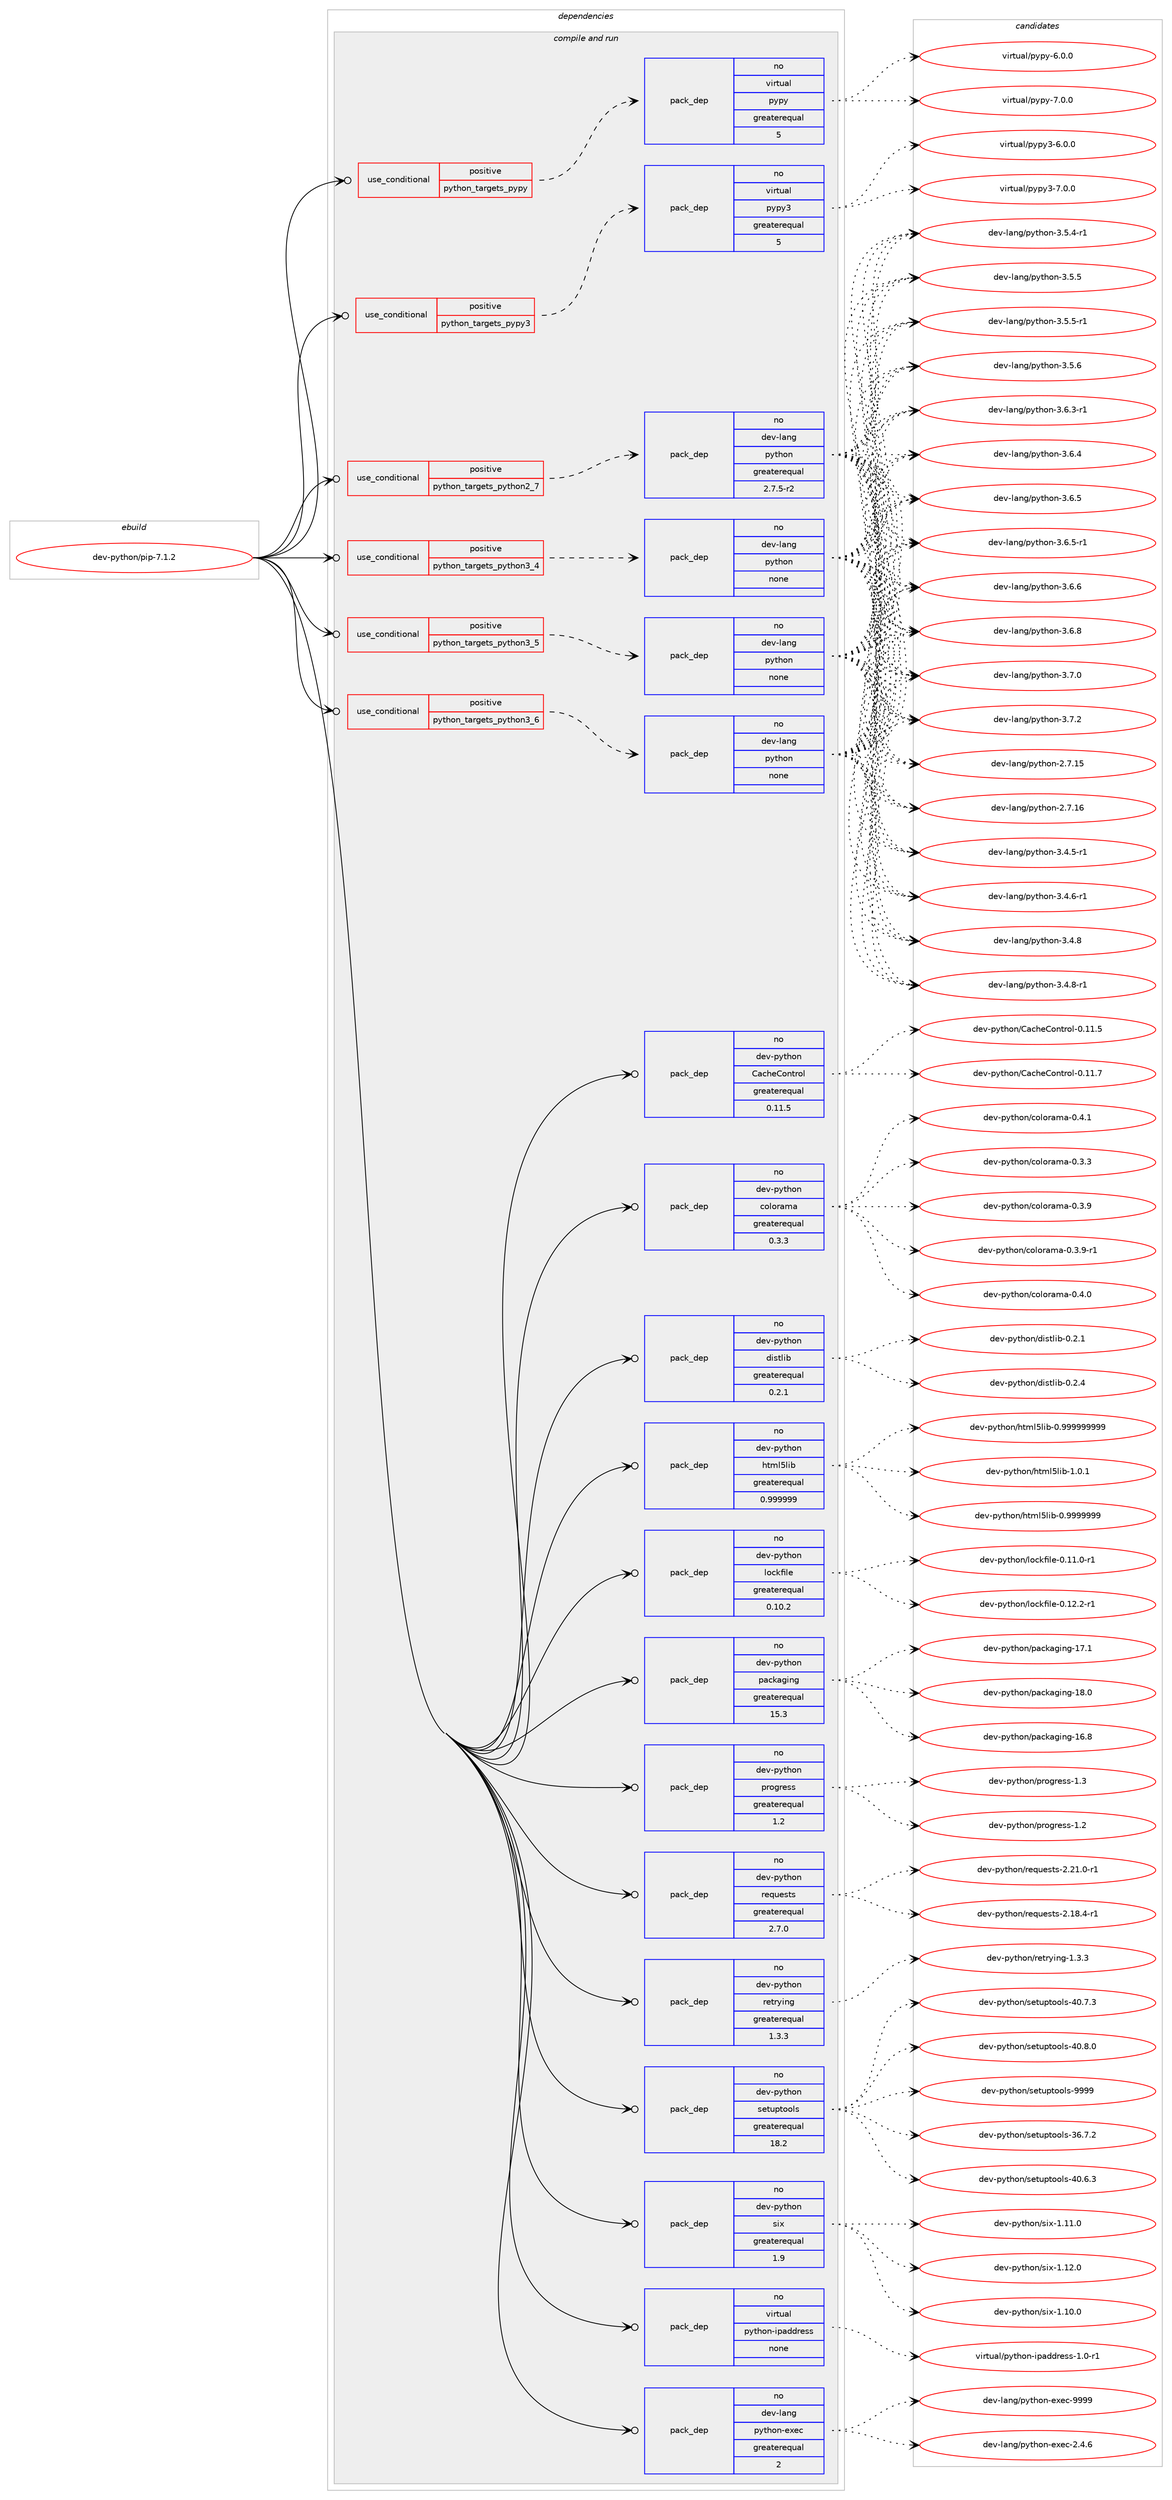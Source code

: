 digraph prolog {

# *************
# Graph options
# *************

newrank=true;
concentrate=true;
compound=true;
graph [rankdir=LR,fontname=Helvetica,fontsize=10,ranksep=1.5];#, ranksep=2.5, nodesep=0.2];
edge  [arrowhead=vee];
node  [fontname=Helvetica,fontsize=10];

# **********
# The ebuild
# **********

subgraph cluster_leftcol {
color=gray;
rank=same;
label=<<i>ebuild</i>>;
id [label="dev-python/pip-7.1.2", color=red, width=4, href="../dev-python/pip-7.1.2.svg"];
}

# ****************
# The dependencies
# ****************

subgraph cluster_midcol {
color=gray;
label=<<i>dependencies</i>>;
subgraph cluster_compile {
fillcolor="#eeeeee";
style=filled;
label=<<i>compile</i>>;
}
subgraph cluster_compileandrun {
fillcolor="#eeeeee";
style=filled;
label=<<i>compile and run</i>>;
subgraph cond379506 {
dependency1425699 [label=<<TABLE BORDER="0" CELLBORDER="1" CELLSPACING="0" CELLPADDING="4"><TR><TD ROWSPAN="3" CELLPADDING="10">use_conditional</TD></TR><TR><TD>positive</TD></TR><TR><TD>python_targets_pypy</TD></TR></TABLE>>, shape=none, color=red];
subgraph pack1022883 {
dependency1425700 [label=<<TABLE BORDER="0" CELLBORDER="1" CELLSPACING="0" CELLPADDING="4" WIDTH="220"><TR><TD ROWSPAN="6" CELLPADDING="30">pack_dep</TD></TR><TR><TD WIDTH="110">no</TD></TR><TR><TD>virtual</TD></TR><TR><TD>pypy</TD></TR><TR><TD>greaterequal</TD></TR><TR><TD>5</TD></TR></TABLE>>, shape=none, color=blue];
}
dependency1425699:e -> dependency1425700:w [weight=20,style="dashed",arrowhead="vee"];
}
id:e -> dependency1425699:w [weight=20,style="solid",arrowhead="odotvee"];
subgraph cond379507 {
dependency1425701 [label=<<TABLE BORDER="0" CELLBORDER="1" CELLSPACING="0" CELLPADDING="4"><TR><TD ROWSPAN="3" CELLPADDING="10">use_conditional</TD></TR><TR><TD>positive</TD></TR><TR><TD>python_targets_pypy3</TD></TR></TABLE>>, shape=none, color=red];
subgraph pack1022884 {
dependency1425702 [label=<<TABLE BORDER="0" CELLBORDER="1" CELLSPACING="0" CELLPADDING="4" WIDTH="220"><TR><TD ROWSPAN="6" CELLPADDING="30">pack_dep</TD></TR><TR><TD WIDTH="110">no</TD></TR><TR><TD>virtual</TD></TR><TR><TD>pypy3</TD></TR><TR><TD>greaterequal</TD></TR><TR><TD>5</TD></TR></TABLE>>, shape=none, color=blue];
}
dependency1425701:e -> dependency1425702:w [weight=20,style="dashed",arrowhead="vee"];
}
id:e -> dependency1425701:w [weight=20,style="solid",arrowhead="odotvee"];
subgraph cond379508 {
dependency1425703 [label=<<TABLE BORDER="0" CELLBORDER="1" CELLSPACING="0" CELLPADDING="4"><TR><TD ROWSPAN="3" CELLPADDING="10">use_conditional</TD></TR><TR><TD>positive</TD></TR><TR><TD>python_targets_python2_7</TD></TR></TABLE>>, shape=none, color=red];
subgraph pack1022885 {
dependency1425704 [label=<<TABLE BORDER="0" CELLBORDER="1" CELLSPACING="0" CELLPADDING="4" WIDTH="220"><TR><TD ROWSPAN="6" CELLPADDING="30">pack_dep</TD></TR><TR><TD WIDTH="110">no</TD></TR><TR><TD>dev-lang</TD></TR><TR><TD>python</TD></TR><TR><TD>greaterequal</TD></TR><TR><TD>2.7.5-r2</TD></TR></TABLE>>, shape=none, color=blue];
}
dependency1425703:e -> dependency1425704:w [weight=20,style="dashed",arrowhead="vee"];
}
id:e -> dependency1425703:w [weight=20,style="solid",arrowhead="odotvee"];
subgraph cond379509 {
dependency1425705 [label=<<TABLE BORDER="0" CELLBORDER="1" CELLSPACING="0" CELLPADDING="4"><TR><TD ROWSPAN="3" CELLPADDING="10">use_conditional</TD></TR><TR><TD>positive</TD></TR><TR><TD>python_targets_python3_4</TD></TR></TABLE>>, shape=none, color=red];
subgraph pack1022886 {
dependency1425706 [label=<<TABLE BORDER="0" CELLBORDER="1" CELLSPACING="0" CELLPADDING="4" WIDTH="220"><TR><TD ROWSPAN="6" CELLPADDING="30">pack_dep</TD></TR><TR><TD WIDTH="110">no</TD></TR><TR><TD>dev-lang</TD></TR><TR><TD>python</TD></TR><TR><TD>none</TD></TR><TR><TD></TD></TR></TABLE>>, shape=none, color=blue];
}
dependency1425705:e -> dependency1425706:w [weight=20,style="dashed",arrowhead="vee"];
}
id:e -> dependency1425705:w [weight=20,style="solid",arrowhead="odotvee"];
subgraph cond379510 {
dependency1425707 [label=<<TABLE BORDER="0" CELLBORDER="1" CELLSPACING="0" CELLPADDING="4"><TR><TD ROWSPAN="3" CELLPADDING="10">use_conditional</TD></TR><TR><TD>positive</TD></TR><TR><TD>python_targets_python3_5</TD></TR></TABLE>>, shape=none, color=red];
subgraph pack1022887 {
dependency1425708 [label=<<TABLE BORDER="0" CELLBORDER="1" CELLSPACING="0" CELLPADDING="4" WIDTH="220"><TR><TD ROWSPAN="6" CELLPADDING="30">pack_dep</TD></TR><TR><TD WIDTH="110">no</TD></TR><TR><TD>dev-lang</TD></TR><TR><TD>python</TD></TR><TR><TD>none</TD></TR><TR><TD></TD></TR></TABLE>>, shape=none, color=blue];
}
dependency1425707:e -> dependency1425708:w [weight=20,style="dashed",arrowhead="vee"];
}
id:e -> dependency1425707:w [weight=20,style="solid",arrowhead="odotvee"];
subgraph cond379511 {
dependency1425709 [label=<<TABLE BORDER="0" CELLBORDER="1" CELLSPACING="0" CELLPADDING="4"><TR><TD ROWSPAN="3" CELLPADDING="10">use_conditional</TD></TR><TR><TD>positive</TD></TR><TR><TD>python_targets_python3_6</TD></TR></TABLE>>, shape=none, color=red];
subgraph pack1022888 {
dependency1425710 [label=<<TABLE BORDER="0" CELLBORDER="1" CELLSPACING="0" CELLPADDING="4" WIDTH="220"><TR><TD ROWSPAN="6" CELLPADDING="30">pack_dep</TD></TR><TR><TD WIDTH="110">no</TD></TR><TR><TD>dev-lang</TD></TR><TR><TD>python</TD></TR><TR><TD>none</TD></TR><TR><TD></TD></TR></TABLE>>, shape=none, color=blue];
}
dependency1425709:e -> dependency1425710:w [weight=20,style="dashed",arrowhead="vee"];
}
id:e -> dependency1425709:w [weight=20,style="solid",arrowhead="odotvee"];
subgraph pack1022889 {
dependency1425711 [label=<<TABLE BORDER="0" CELLBORDER="1" CELLSPACING="0" CELLPADDING="4" WIDTH="220"><TR><TD ROWSPAN="6" CELLPADDING="30">pack_dep</TD></TR><TR><TD WIDTH="110">no</TD></TR><TR><TD>dev-lang</TD></TR><TR><TD>python-exec</TD></TR><TR><TD>greaterequal</TD></TR><TR><TD>2</TD></TR></TABLE>>, shape=none, color=blue];
}
id:e -> dependency1425711:w [weight=20,style="solid",arrowhead="odotvee"];
subgraph pack1022890 {
dependency1425712 [label=<<TABLE BORDER="0" CELLBORDER="1" CELLSPACING="0" CELLPADDING="4" WIDTH="220"><TR><TD ROWSPAN="6" CELLPADDING="30">pack_dep</TD></TR><TR><TD WIDTH="110">no</TD></TR><TR><TD>dev-python</TD></TR><TR><TD>CacheControl</TD></TR><TR><TD>greaterequal</TD></TR><TR><TD>0.11.5</TD></TR></TABLE>>, shape=none, color=blue];
}
id:e -> dependency1425712:w [weight=20,style="solid",arrowhead="odotvee"];
subgraph pack1022891 {
dependency1425713 [label=<<TABLE BORDER="0" CELLBORDER="1" CELLSPACING="0" CELLPADDING="4" WIDTH="220"><TR><TD ROWSPAN="6" CELLPADDING="30">pack_dep</TD></TR><TR><TD WIDTH="110">no</TD></TR><TR><TD>dev-python</TD></TR><TR><TD>colorama</TD></TR><TR><TD>greaterequal</TD></TR><TR><TD>0.3.3</TD></TR></TABLE>>, shape=none, color=blue];
}
id:e -> dependency1425713:w [weight=20,style="solid",arrowhead="odotvee"];
subgraph pack1022892 {
dependency1425714 [label=<<TABLE BORDER="0" CELLBORDER="1" CELLSPACING="0" CELLPADDING="4" WIDTH="220"><TR><TD ROWSPAN="6" CELLPADDING="30">pack_dep</TD></TR><TR><TD WIDTH="110">no</TD></TR><TR><TD>dev-python</TD></TR><TR><TD>distlib</TD></TR><TR><TD>greaterequal</TD></TR><TR><TD>0.2.1</TD></TR></TABLE>>, shape=none, color=blue];
}
id:e -> dependency1425714:w [weight=20,style="solid",arrowhead="odotvee"];
subgraph pack1022893 {
dependency1425715 [label=<<TABLE BORDER="0" CELLBORDER="1" CELLSPACING="0" CELLPADDING="4" WIDTH="220"><TR><TD ROWSPAN="6" CELLPADDING="30">pack_dep</TD></TR><TR><TD WIDTH="110">no</TD></TR><TR><TD>dev-python</TD></TR><TR><TD>html5lib</TD></TR><TR><TD>greaterequal</TD></TR><TR><TD>0.999999</TD></TR></TABLE>>, shape=none, color=blue];
}
id:e -> dependency1425715:w [weight=20,style="solid",arrowhead="odotvee"];
subgraph pack1022894 {
dependency1425716 [label=<<TABLE BORDER="0" CELLBORDER="1" CELLSPACING="0" CELLPADDING="4" WIDTH="220"><TR><TD ROWSPAN="6" CELLPADDING="30">pack_dep</TD></TR><TR><TD WIDTH="110">no</TD></TR><TR><TD>dev-python</TD></TR><TR><TD>lockfile</TD></TR><TR><TD>greaterequal</TD></TR><TR><TD>0.10.2</TD></TR></TABLE>>, shape=none, color=blue];
}
id:e -> dependency1425716:w [weight=20,style="solid",arrowhead="odotvee"];
subgraph pack1022895 {
dependency1425717 [label=<<TABLE BORDER="0" CELLBORDER="1" CELLSPACING="0" CELLPADDING="4" WIDTH="220"><TR><TD ROWSPAN="6" CELLPADDING="30">pack_dep</TD></TR><TR><TD WIDTH="110">no</TD></TR><TR><TD>dev-python</TD></TR><TR><TD>packaging</TD></TR><TR><TD>greaterequal</TD></TR><TR><TD>15.3</TD></TR></TABLE>>, shape=none, color=blue];
}
id:e -> dependency1425717:w [weight=20,style="solid",arrowhead="odotvee"];
subgraph pack1022896 {
dependency1425718 [label=<<TABLE BORDER="0" CELLBORDER="1" CELLSPACING="0" CELLPADDING="4" WIDTH="220"><TR><TD ROWSPAN="6" CELLPADDING="30">pack_dep</TD></TR><TR><TD WIDTH="110">no</TD></TR><TR><TD>dev-python</TD></TR><TR><TD>progress</TD></TR><TR><TD>greaterequal</TD></TR><TR><TD>1.2</TD></TR></TABLE>>, shape=none, color=blue];
}
id:e -> dependency1425718:w [weight=20,style="solid",arrowhead="odotvee"];
subgraph pack1022897 {
dependency1425719 [label=<<TABLE BORDER="0" CELLBORDER="1" CELLSPACING="0" CELLPADDING="4" WIDTH="220"><TR><TD ROWSPAN="6" CELLPADDING="30">pack_dep</TD></TR><TR><TD WIDTH="110">no</TD></TR><TR><TD>dev-python</TD></TR><TR><TD>requests</TD></TR><TR><TD>greaterequal</TD></TR><TR><TD>2.7.0</TD></TR></TABLE>>, shape=none, color=blue];
}
id:e -> dependency1425719:w [weight=20,style="solid",arrowhead="odotvee"];
subgraph pack1022898 {
dependency1425720 [label=<<TABLE BORDER="0" CELLBORDER="1" CELLSPACING="0" CELLPADDING="4" WIDTH="220"><TR><TD ROWSPAN="6" CELLPADDING="30">pack_dep</TD></TR><TR><TD WIDTH="110">no</TD></TR><TR><TD>dev-python</TD></TR><TR><TD>retrying</TD></TR><TR><TD>greaterequal</TD></TR><TR><TD>1.3.3</TD></TR></TABLE>>, shape=none, color=blue];
}
id:e -> dependency1425720:w [weight=20,style="solid",arrowhead="odotvee"];
subgraph pack1022899 {
dependency1425721 [label=<<TABLE BORDER="0" CELLBORDER="1" CELLSPACING="0" CELLPADDING="4" WIDTH="220"><TR><TD ROWSPAN="6" CELLPADDING="30">pack_dep</TD></TR><TR><TD WIDTH="110">no</TD></TR><TR><TD>dev-python</TD></TR><TR><TD>setuptools</TD></TR><TR><TD>greaterequal</TD></TR><TR><TD>18.2</TD></TR></TABLE>>, shape=none, color=blue];
}
id:e -> dependency1425721:w [weight=20,style="solid",arrowhead="odotvee"];
subgraph pack1022900 {
dependency1425722 [label=<<TABLE BORDER="0" CELLBORDER="1" CELLSPACING="0" CELLPADDING="4" WIDTH="220"><TR><TD ROWSPAN="6" CELLPADDING="30">pack_dep</TD></TR><TR><TD WIDTH="110">no</TD></TR><TR><TD>dev-python</TD></TR><TR><TD>six</TD></TR><TR><TD>greaterequal</TD></TR><TR><TD>1.9</TD></TR></TABLE>>, shape=none, color=blue];
}
id:e -> dependency1425722:w [weight=20,style="solid",arrowhead="odotvee"];
subgraph pack1022901 {
dependency1425723 [label=<<TABLE BORDER="0" CELLBORDER="1" CELLSPACING="0" CELLPADDING="4" WIDTH="220"><TR><TD ROWSPAN="6" CELLPADDING="30">pack_dep</TD></TR><TR><TD WIDTH="110">no</TD></TR><TR><TD>virtual</TD></TR><TR><TD>python-ipaddress</TD></TR><TR><TD>none</TD></TR><TR><TD></TD></TR></TABLE>>, shape=none, color=blue];
}
id:e -> dependency1425723:w [weight=20,style="solid",arrowhead="odotvee"];
}
subgraph cluster_run {
fillcolor="#eeeeee";
style=filled;
label=<<i>run</i>>;
}
}

# **************
# The candidates
# **************

subgraph cluster_choices {
rank=same;
color=gray;
label=<<i>candidates</i>>;

subgraph choice1022883 {
color=black;
nodesep=1;
choice1181051141161179710847112121112121455446484648 [label="virtual/pypy-6.0.0", color=red, width=4,href="../virtual/pypy-6.0.0.svg"];
choice1181051141161179710847112121112121455546484648 [label="virtual/pypy-7.0.0", color=red, width=4,href="../virtual/pypy-7.0.0.svg"];
dependency1425700:e -> choice1181051141161179710847112121112121455446484648:w [style=dotted,weight="100"];
dependency1425700:e -> choice1181051141161179710847112121112121455546484648:w [style=dotted,weight="100"];
}
subgraph choice1022884 {
color=black;
nodesep=1;
choice118105114116117971084711212111212151455446484648 [label="virtual/pypy3-6.0.0", color=red, width=4,href="../virtual/pypy3-6.0.0.svg"];
choice118105114116117971084711212111212151455546484648 [label="virtual/pypy3-7.0.0", color=red, width=4,href="../virtual/pypy3-7.0.0.svg"];
dependency1425702:e -> choice118105114116117971084711212111212151455446484648:w [style=dotted,weight="100"];
dependency1425702:e -> choice118105114116117971084711212111212151455546484648:w [style=dotted,weight="100"];
}
subgraph choice1022885 {
color=black;
nodesep=1;
choice10010111845108971101034711212111610411111045504655464953 [label="dev-lang/python-2.7.15", color=red, width=4,href="../dev-lang/python-2.7.15.svg"];
choice10010111845108971101034711212111610411111045504655464954 [label="dev-lang/python-2.7.16", color=red, width=4,href="../dev-lang/python-2.7.16.svg"];
choice1001011184510897110103471121211161041111104551465246534511449 [label="dev-lang/python-3.4.5-r1", color=red, width=4,href="../dev-lang/python-3.4.5-r1.svg"];
choice1001011184510897110103471121211161041111104551465246544511449 [label="dev-lang/python-3.4.6-r1", color=red, width=4,href="../dev-lang/python-3.4.6-r1.svg"];
choice100101118451089711010347112121116104111110455146524656 [label="dev-lang/python-3.4.8", color=red, width=4,href="../dev-lang/python-3.4.8.svg"];
choice1001011184510897110103471121211161041111104551465246564511449 [label="dev-lang/python-3.4.8-r1", color=red, width=4,href="../dev-lang/python-3.4.8-r1.svg"];
choice1001011184510897110103471121211161041111104551465346524511449 [label="dev-lang/python-3.5.4-r1", color=red, width=4,href="../dev-lang/python-3.5.4-r1.svg"];
choice100101118451089711010347112121116104111110455146534653 [label="dev-lang/python-3.5.5", color=red, width=4,href="../dev-lang/python-3.5.5.svg"];
choice1001011184510897110103471121211161041111104551465346534511449 [label="dev-lang/python-3.5.5-r1", color=red, width=4,href="../dev-lang/python-3.5.5-r1.svg"];
choice100101118451089711010347112121116104111110455146534654 [label="dev-lang/python-3.5.6", color=red, width=4,href="../dev-lang/python-3.5.6.svg"];
choice1001011184510897110103471121211161041111104551465446514511449 [label="dev-lang/python-3.6.3-r1", color=red, width=4,href="../dev-lang/python-3.6.3-r1.svg"];
choice100101118451089711010347112121116104111110455146544652 [label="dev-lang/python-3.6.4", color=red, width=4,href="../dev-lang/python-3.6.4.svg"];
choice100101118451089711010347112121116104111110455146544653 [label="dev-lang/python-3.6.5", color=red, width=4,href="../dev-lang/python-3.6.5.svg"];
choice1001011184510897110103471121211161041111104551465446534511449 [label="dev-lang/python-3.6.5-r1", color=red, width=4,href="../dev-lang/python-3.6.5-r1.svg"];
choice100101118451089711010347112121116104111110455146544654 [label="dev-lang/python-3.6.6", color=red, width=4,href="../dev-lang/python-3.6.6.svg"];
choice100101118451089711010347112121116104111110455146544656 [label="dev-lang/python-3.6.8", color=red, width=4,href="../dev-lang/python-3.6.8.svg"];
choice100101118451089711010347112121116104111110455146554648 [label="dev-lang/python-3.7.0", color=red, width=4,href="../dev-lang/python-3.7.0.svg"];
choice100101118451089711010347112121116104111110455146554650 [label="dev-lang/python-3.7.2", color=red, width=4,href="../dev-lang/python-3.7.2.svg"];
dependency1425704:e -> choice10010111845108971101034711212111610411111045504655464953:w [style=dotted,weight="100"];
dependency1425704:e -> choice10010111845108971101034711212111610411111045504655464954:w [style=dotted,weight="100"];
dependency1425704:e -> choice1001011184510897110103471121211161041111104551465246534511449:w [style=dotted,weight="100"];
dependency1425704:e -> choice1001011184510897110103471121211161041111104551465246544511449:w [style=dotted,weight="100"];
dependency1425704:e -> choice100101118451089711010347112121116104111110455146524656:w [style=dotted,weight="100"];
dependency1425704:e -> choice1001011184510897110103471121211161041111104551465246564511449:w [style=dotted,weight="100"];
dependency1425704:e -> choice1001011184510897110103471121211161041111104551465346524511449:w [style=dotted,weight="100"];
dependency1425704:e -> choice100101118451089711010347112121116104111110455146534653:w [style=dotted,weight="100"];
dependency1425704:e -> choice1001011184510897110103471121211161041111104551465346534511449:w [style=dotted,weight="100"];
dependency1425704:e -> choice100101118451089711010347112121116104111110455146534654:w [style=dotted,weight="100"];
dependency1425704:e -> choice1001011184510897110103471121211161041111104551465446514511449:w [style=dotted,weight="100"];
dependency1425704:e -> choice100101118451089711010347112121116104111110455146544652:w [style=dotted,weight="100"];
dependency1425704:e -> choice100101118451089711010347112121116104111110455146544653:w [style=dotted,weight="100"];
dependency1425704:e -> choice1001011184510897110103471121211161041111104551465446534511449:w [style=dotted,weight="100"];
dependency1425704:e -> choice100101118451089711010347112121116104111110455146544654:w [style=dotted,weight="100"];
dependency1425704:e -> choice100101118451089711010347112121116104111110455146544656:w [style=dotted,weight="100"];
dependency1425704:e -> choice100101118451089711010347112121116104111110455146554648:w [style=dotted,weight="100"];
dependency1425704:e -> choice100101118451089711010347112121116104111110455146554650:w [style=dotted,weight="100"];
}
subgraph choice1022886 {
color=black;
nodesep=1;
choice10010111845108971101034711212111610411111045504655464953 [label="dev-lang/python-2.7.15", color=red, width=4,href="../dev-lang/python-2.7.15.svg"];
choice10010111845108971101034711212111610411111045504655464954 [label="dev-lang/python-2.7.16", color=red, width=4,href="../dev-lang/python-2.7.16.svg"];
choice1001011184510897110103471121211161041111104551465246534511449 [label="dev-lang/python-3.4.5-r1", color=red, width=4,href="../dev-lang/python-3.4.5-r1.svg"];
choice1001011184510897110103471121211161041111104551465246544511449 [label="dev-lang/python-3.4.6-r1", color=red, width=4,href="../dev-lang/python-3.4.6-r1.svg"];
choice100101118451089711010347112121116104111110455146524656 [label="dev-lang/python-3.4.8", color=red, width=4,href="../dev-lang/python-3.4.8.svg"];
choice1001011184510897110103471121211161041111104551465246564511449 [label="dev-lang/python-3.4.8-r1", color=red, width=4,href="../dev-lang/python-3.4.8-r1.svg"];
choice1001011184510897110103471121211161041111104551465346524511449 [label="dev-lang/python-3.5.4-r1", color=red, width=4,href="../dev-lang/python-3.5.4-r1.svg"];
choice100101118451089711010347112121116104111110455146534653 [label="dev-lang/python-3.5.5", color=red, width=4,href="../dev-lang/python-3.5.5.svg"];
choice1001011184510897110103471121211161041111104551465346534511449 [label="dev-lang/python-3.5.5-r1", color=red, width=4,href="../dev-lang/python-3.5.5-r1.svg"];
choice100101118451089711010347112121116104111110455146534654 [label="dev-lang/python-3.5.6", color=red, width=4,href="../dev-lang/python-3.5.6.svg"];
choice1001011184510897110103471121211161041111104551465446514511449 [label="dev-lang/python-3.6.3-r1", color=red, width=4,href="../dev-lang/python-3.6.3-r1.svg"];
choice100101118451089711010347112121116104111110455146544652 [label="dev-lang/python-3.6.4", color=red, width=4,href="../dev-lang/python-3.6.4.svg"];
choice100101118451089711010347112121116104111110455146544653 [label="dev-lang/python-3.6.5", color=red, width=4,href="../dev-lang/python-3.6.5.svg"];
choice1001011184510897110103471121211161041111104551465446534511449 [label="dev-lang/python-3.6.5-r1", color=red, width=4,href="../dev-lang/python-3.6.5-r1.svg"];
choice100101118451089711010347112121116104111110455146544654 [label="dev-lang/python-3.6.6", color=red, width=4,href="../dev-lang/python-3.6.6.svg"];
choice100101118451089711010347112121116104111110455146544656 [label="dev-lang/python-3.6.8", color=red, width=4,href="../dev-lang/python-3.6.8.svg"];
choice100101118451089711010347112121116104111110455146554648 [label="dev-lang/python-3.7.0", color=red, width=4,href="../dev-lang/python-3.7.0.svg"];
choice100101118451089711010347112121116104111110455146554650 [label="dev-lang/python-3.7.2", color=red, width=4,href="../dev-lang/python-3.7.2.svg"];
dependency1425706:e -> choice10010111845108971101034711212111610411111045504655464953:w [style=dotted,weight="100"];
dependency1425706:e -> choice10010111845108971101034711212111610411111045504655464954:w [style=dotted,weight="100"];
dependency1425706:e -> choice1001011184510897110103471121211161041111104551465246534511449:w [style=dotted,weight="100"];
dependency1425706:e -> choice1001011184510897110103471121211161041111104551465246544511449:w [style=dotted,weight="100"];
dependency1425706:e -> choice100101118451089711010347112121116104111110455146524656:w [style=dotted,weight="100"];
dependency1425706:e -> choice1001011184510897110103471121211161041111104551465246564511449:w [style=dotted,weight="100"];
dependency1425706:e -> choice1001011184510897110103471121211161041111104551465346524511449:w [style=dotted,weight="100"];
dependency1425706:e -> choice100101118451089711010347112121116104111110455146534653:w [style=dotted,weight="100"];
dependency1425706:e -> choice1001011184510897110103471121211161041111104551465346534511449:w [style=dotted,weight="100"];
dependency1425706:e -> choice100101118451089711010347112121116104111110455146534654:w [style=dotted,weight="100"];
dependency1425706:e -> choice1001011184510897110103471121211161041111104551465446514511449:w [style=dotted,weight="100"];
dependency1425706:e -> choice100101118451089711010347112121116104111110455146544652:w [style=dotted,weight="100"];
dependency1425706:e -> choice100101118451089711010347112121116104111110455146544653:w [style=dotted,weight="100"];
dependency1425706:e -> choice1001011184510897110103471121211161041111104551465446534511449:w [style=dotted,weight="100"];
dependency1425706:e -> choice100101118451089711010347112121116104111110455146544654:w [style=dotted,weight="100"];
dependency1425706:e -> choice100101118451089711010347112121116104111110455146544656:w [style=dotted,weight="100"];
dependency1425706:e -> choice100101118451089711010347112121116104111110455146554648:w [style=dotted,weight="100"];
dependency1425706:e -> choice100101118451089711010347112121116104111110455146554650:w [style=dotted,weight="100"];
}
subgraph choice1022887 {
color=black;
nodesep=1;
choice10010111845108971101034711212111610411111045504655464953 [label="dev-lang/python-2.7.15", color=red, width=4,href="../dev-lang/python-2.7.15.svg"];
choice10010111845108971101034711212111610411111045504655464954 [label="dev-lang/python-2.7.16", color=red, width=4,href="../dev-lang/python-2.7.16.svg"];
choice1001011184510897110103471121211161041111104551465246534511449 [label="dev-lang/python-3.4.5-r1", color=red, width=4,href="../dev-lang/python-3.4.5-r1.svg"];
choice1001011184510897110103471121211161041111104551465246544511449 [label="dev-lang/python-3.4.6-r1", color=red, width=4,href="../dev-lang/python-3.4.6-r1.svg"];
choice100101118451089711010347112121116104111110455146524656 [label="dev-lang/python-3.4.8", color=red, width=4,href="../dev-lang/python-3.4.8.svg"];
choice1001011184510897110103471121211161041111104551465246564511449 [label="dev-lang/python-3.4.8-r1", color=red, width=4,href="../dev-lang/python-3.4.8-r1.svg"];
choice1001011184510897110103471121211161041111104551465346524511449 [label="dev-lang/python-3.5.4-r1", color=red, width=4,href="../dev-lang/python-3.5.4-r1.svg"];
choice100101118451089711010347112121116104111110455146534653 [label="dev-lang/python-3.5.5", color=red, width=4,href="../dev-lang/python-3.5.5.svg"];
choice1001011184510897110103471121211161041111104551465346534511449 [label="dev-lang/python-3.5.5-r1", color=red, width=4,href="../dev-lang/python-3.5.5-r1.svg"];
choice100101118451089711010347112121116104111110455146534654 [label="dev-lang/python-3.5.6", color=red, width=4,href="../dev-lang/python-3.5.6.svg"];
choice1001011184510897110103471121211161041111104551465446514511449 [label="dev-lang/python-3.6.3-r1", color=red, width=4,href="../dev-lang/python-3.6.3-r1.svg"];
choice100101118451089711010347112121116104111110455146544652 [label="dev-lang/python-3.6.4", color=red, width=4,href="../dev-lang/python-3.6.4.svg"];
choice100101118451089711010347112121116104111110455146544653 [label="dev-lang/python-3.6.5", color=red, width=4,href="../dev-lang/python-3.6.5.svg"];
choice1001011184510897110103471121211161041111104551465446534511449 [label="dev-lang/python-3.6.5-r1", color=red, width=4,href="../dev-lang/python-3.6.5-r1.svg"];
choice100101118451089711010347112121116104111110455146544654 [label="dev-lang/python-3.6.6", color=red, width=4,href="../dev-lang/python-3.6.6.svg"];
choice100101118451089711010347112121116104111110455146544656 [label="dev-lang/python-3.6.8", color=red, width=4,href="../dev-lang/python-3.6.8.svg"];
choice100101118451089711010347112121116104111110455146554648 [label="dev-lang/python-3.7.0", color=red, width=4,href="../dev-lang/python-3.7.0.svg"];
choice100101118451089711010347112121116104111110455146554650 [label="dev-lang/python-3.7.2", color=red, width=4,href="../dev-lang/python-3.7.2.svg"];
dependency1425708:e -> choice10010111845108971101034711212111610411111045504655464953:w [style=dotted,weight="100"];
dependency1425708:e -> choice10010111845108971101034711212111610411111045504655464954:w [style=dotted,weight="100"];
dependency1425708:e -> choice1001011184510897110103471121211161041111104551465246534511449:w [style=dotted,weight="100"];
dependency1425708:e -> choice1001011184510897110103471121211161041111104551465246544511449:w [style=dotted,weight="100"];
dependency1425708:e -> choice100101118451089711010347112121116104111110455146524656:w [style=dotted,weight="100"];
dependency1425708:e -> choice1001011184510897110103471121211161041111104551465246564511449:w [style=dotted,weight="100"];
dependency1425708:e -> choice1001011184510897110103471121211161041111104551465346524511449:w [style=dotted,weight="100"];
dependency1425708:e -> choice100101118451089711010347112121116104111110455146534653:w [style=dotted,weight="100"];
dependency1425708:e -> choice1001011184510897110103471121211161041111104551465346534511449:w [style=dotted,weight="100"];
dependency1425708:e -> choice100101118451089711010347112121116104111110455146534654:w [style=dotted,weight="100"];
dependency1425708:e -> choice1001011184510897110103471121211161041111104551465446514511449:w [style=dotted,weight="100"];
dependency1425708:e -> choice100101118451089711010347112121116104111110455146544652:w [style=dotted,weight="100"];
dependency1425708:e -> choice100101118451089711010347112121116104111110455146544653:w [style=dotted,weight="100"];
dependency1425708:e -> choice1001011184510897110103471121211161041111104551465446534511449:w [style=dotted,weight="100"];
dependency1425708:e -> choice100101118451089711010347112121116104111110455146544654:w [style=dotted,weight="100"];
dependency1425708:e -> choice100101118451089711010347112121116104111110455146544656:w [style=dotted,weight="100"];
dependency1425708:e -> choice100101118451089711010347112121116104111110455146554648:w [style=dotted,weight="100"];
dependency1425708:e -> choice100101118451089711010347112121116104111110455146554650:w [style=dotted,weight="100"];
}
subgraph choice1022888 {
color=black;
nodesep=1;
choice10010111845108971101034711212111610411111045504655464953 [label="dev-lang/python-2.7.15", color=red, width=4,href="../dev-lang/python-2.7.15.svg"];
choice10010111845108971101034711212111610411111045504655464954 [label="dev-lang/python-2.7.16", color=red, width=4,href="../dev-lang/python-2.7.16.svg"];
choice1001011184510897110103471121211161041111104551465246534511449 [label="dev-lang/python-3.4.5-r1", color=red, width=4,href="../dev-lang/python-3.4.5-r1.svg"];
choice1001011184510897110103471121211161041111104551465246544511449 [label="dev-lang/python-3.4.6-r1", color=red, width=4,href="../dev-lang/python-3.4.6-r1.svg"];
choice100101118451089711010347112121116104111110455146524656 [label="dev-lang/python-3.4.8", color=red, width=4,href="../dev-lang/python-3.4.8.svg"];
choice1001011184510897110103471121211161041111104551465246564511449 [label="dev-lang/python-3.4.8-r1", color=red, width=4,href="../dev-lang/python-3.4.8-r1.svg"];
choice1001011184510897110103471121211161041111104551465346524511449 [label="dev-lang/python-3.5.4-r1", color=red, width=4,href="../dev-lang/python-3.5.4-r1.svg"];
choice100101118451089711010347112121116104111110455146534653 [label="dev-lang/python-3.5.5", color=red, width=4,href="../dev-lang/python-3.5.5.svg"];
choice1001011184510897110103471121211161041111104551465346534511449 [label="dev-lang/python-3.5.5-r1", color=red, width=4,href="../dev-lang/python-3.5.5-r1.svg"];
choice100101118451089711010347112121116104111110455146534654 [label="dev-lang/python-3.5.6", color=red, width=4,href="../dev-lang/python-3.5.6.svg"];
choice1001011184510897110103471121211161041111104551465446514511449 [label="dev-lang/python-3.6.3-r1", color=red, width=4,href="../dev-lang/python-3.6.3-r1.svg"];
choice100101118451089711010347112121116104111110455146544652 [label="dev-lang/python-3.6.4", color=red, width=4,href="../dev-lang/python-3.6.4.svg"];
choice100101118451089711010347112121116104111110455146544653 [label="dev-lang/python-3.6.5", color=red, width=4,href="../dev-lang/python-3.6.5.svg"];
choice1001011184510897110103471121211161041111104551465446534511449 [label="dev-lang/python-3.6.5-r1", color=red, width=4,href="../dev-lang/python-3.6.5-r1.svg"];
choice100101118451089711010347112121116104111110455146544654 [label="dev-lang/python-3.6.6", color=red, width=4,href="../dev-lang/python-3.6.6.svg"];
choice100101118451089711010347112121116104111110455146544656 [label="dev-lang/python-3.6.8", color=red, width=4,href="../dev-lang/python-3.6.8.svg"];
choice100101118451089711010347112121116104111110455146554648 [label="dev-lang/python-3.7.0", color=red, width=4,href="../dev-lang/python-3.7.0.svg"];
choice100101118451089711010347112121116104111110455146554650 [label="dev-lang/python-3.7.2", color=red, width=4,href="../dev-lang/python-3.7.2.svg"];
dependency1425710:e -> choice10010111845108971101034711212111610411111045504655464953:w [style=dotted,weight="100"];
dependency1425710:e -> choice10010111845108971101034711212111610411111045504655464954:w [style=dotted,weight="100"];
dependency1425710:e -> choice1001011184510897110103471121211161041111104551465246534511449:w [style=dotted,weight="100"];
dependency1425710:e -> choice1001011184510897110103471121211161041111104551465246544511449:w [style=dotted,weight="100"];
dependency1425710:e -> choice100101118451089711010347112121116104111110455146524656:w [style=dotted,weight="100"];
dependency1425710:e -> choice1001011184510897110103471121211161041111104551465246564511449:w [style=dotted,weight="100"];
dependency1425710:e -> choice1001011184510897110103471121211161041111104551465346524511449:w [style=dotted,weight="100"];
dependency1425710:e -> choice100101118451089711010347112121116104111110455146534653:w [style=dotted,weight="100"];
dependency1425710:e -> choice1001011184510897110103471121211161041111104551465346534511449:w [style=dotted,weight="100"];
dependency1425710:e -> choice100101118451089711010347112121116104111110455146534654:w [style=dotted,weight="100"];
dependency1425710:e -> choice1001011184510897110103471121211161041111104551465446514511449:w [style=dotted,weight="100"];
dependency1425710:e -> choice100101118451089711010347112121116104111110455146544652:w [style=dotted,weight="100"];
dependency1425710:e -> choice100101118451089711010347112121116104111110455146544653:w [style=dotted,weight="100"];
dependency1425710:e -> choice1001011184510897110103471121211161041111104551465446534511449:w [style=dotted,weight="100"];
dependency1425710:e -> choice100101118451089711010347112121116104111110455146544654:w [style=dotted,weight="100"];
dependency1425710:e -> choice100101118451089711010347112121116104111110455146544656:w [style=dotted,weight="100"];
dependency1425710:e -> choice100101118451089711010347112121116104111110455146554648:w [style=dotted,weight="100"];
dependency1425710:e -> choice100101118451089711010347112121116104111110455146554650:w [style=dotted,weight="100"];
}
subgraph choice1022889 {
color=black;
nodesep=1;
choice1001011184510897110103471121211161041111104510112010199455046524654 [label="dev-lang/python-exec-2.4.6", color=red, width=4,href="../dev-lang/python-exec-2.4.6.svg"];
choice10010111845108971101034711212111610411111045101120101994557575757 [label="dev-lang/python-exec-9999", color=red, width=4,href="../dev-lang/python-exec-9999.svg"];
dependency1425711:e -> choice1001011184510897110103471121211161041111104510112010199455046524654:w [style=dotted,weight="100"];
dependency1425711:e -> choice10010111845108971101034711212111610411111045101120101994557575757:w [style=dotted,weight="100"];
}
subgraph choice1022890 {
color=black;
nodesep=1;
choice10010111845112121116104111110476797991041016711111011611411110845484649494653 [label="dev-python/CacheControl-0.11.5", color=red, width=4,href="../dev-python/CacheControl-0.11.5.svg"];
choice10010111845112121116104111110476797991041016711111011611411110845484649494655 [label="dev-python/CacheControl-0.11.7", color=red, width=4,href="../dev-python/CacheControl-0.11.7.svg"];
dependency1425712:e -> choice10010111845112121116104111110476797991041016711111011611411110845484649494653:w [style=dotted,weight="100"];
dependency1425712:e -> choice10010111845112121116104111110476797991041016711111011611411110845484649494655:w [style=dotted,weight="100"];
}
subgraph choice1022891 {
color=black;
nodesep=1;
choice1001011184511212111610411111047991111081111149710997454846514651 [label="dev-python/colorama-0.3.3", color=red, width=4,href="../dev-python/colorama-0.3.3.svg"];
choice1001011184511212111610411111047991111081111149710997454846514657 [label="dev-python/colorama-0.3.9", color=red, width=4,href="../dev-python/colorama-0.3.9.svg"];
choice10010111845112121116104111110479911110811111497109974548465146574511449 [label="dev-python/colorama-0.3.9-r1", color=red, width=4,href="../dev-python/colorama-0.3.9-r1.svg"];
choice1001011184511212111610411111047991111081111149710997454846524648 [label="dev-python/colorama-0.4.0", color=red, width=4,href="../dev-python/colorama-0.4.0.svg"];
choice1001011184511212111610411111047991111081111149710997454846524649 [label="dev-python/colorama-0.4.1", color=red, width=4,href="../dev-python/colorama-0.4.1.svg"];
dependency1425713:e -> choice1001011184511212111610411111047991111081111149710997454846514651:w [style=dotted,weight="100"];
dependency1425713:e -> choice1001011184511212111610411111047991111081111149710997454846514657:w [style=dotted,weight="100"];
dependency1425713:e -> choice10010111845112121116104111110479911110811111497109974548465146574511449:w [style=dotted,weight="100"];
dependency1425713:e -> choice1001011184511212111610411111047991111081111149710997454846524648:w [style=dotted,weight="100"];
dependency1425713:e -> choice1001011184511212111610411111047991111081111149710997454846524649:w [style=dotted,weight="100"];
}
subgraph choice1022892 {
color=black;
nodesep=1;
choice100101118451121211161041111104710010511511610810598454846504649 [label="dev-python/distlib-0.2.1", color=red, width=4,href="../dev-python/distlib-0.2.1.svg"];
choice100101118451121211161041111104710010511511610810598454846504652 [label="dev-python/distlib-0.2.4", color=red, width=4,href="../dev-python/distlib-0.2.4.svg"];
dependency1425714:e -> choice100101118451121211161041111104710010511511610810598454846504649:w [style=dotted,weight="100"];
dependency1425714:e -> choice100101118451121211161041111104710010511511610810598454846504652:w [style=dotted,weight="100"];
}
subgraph choice1022893 {
color=black;
nodesep=1;
choice1001011184511212111610411111047104116109108531081059845484657575757575757 [label="dev-python/html5lib-0.9999999", color=red, width=4,href="../dev-python/html5lib-0.9999999.svg"];
choice10010111845112121116104111110471041161091085310810598454846575757575757575757 [label="dev-python/html5lib-0.999999999", color=red, width=4,href="../dev-python/html5lib-0.999999999.svg"];
choice10010111845112121116104111110471041161091085310810598454946484649 [label="dev-python/html5lib-1.0.1", color=red, width=4,href="../dev-python/html5lib-1.0.1.svg"];
dependency1425715:e -> choice1001011184511212111610411111047104116109108531081059845484657575757575757:w [style=dotted,weight="100"];
dependency1425715:e -> choice10010111845112121116104111110471041161091085310810598454846575757575757575757:w [style=dotted,weight="100"];
dependency1425715:e -> choice10010111845112121116104111110471041161091085310810598454946484649:w [style=dotted,weight="100"];
}
subgraph choice1022894 {
color=black;
nodesep=1;
choice100101118451121211161041111104710811199107102105108101454846494946484511449 [label="dev-python/lockfile-0.11.0-r1", color=red, width=4,href="../dev-python/lockfile-0.11.0-r1.svg"];
choice100101118451121211161041111104710811199107102105108101454846495046504511449 [label="dev-python/lockfile-0.12.2-r1", color=red, width=4,href="../dev-python/lockfile-0.12.2-r1.svg"];
dependency1425716:e -> choice100101118451121211161041111104710811199107102105108101454846494946484511449:w [style=dotted,weight="100"];
dependency1425716:e -> choice100101118451121211161041111104710811199107102105108101454846495046504511449:w [style=dotted,weight="100"];
}
subgraph choice1022895 {
color=black;
nodesep=1;
choice10010111845112121116104111110471129799107971031051101034549544656 [label="dev-python/packaging-16.8", color=red, width=4,href="../dev-python/packaging-16.8.svg"];
choice10010111845112121116104111110471129799107971031051101034549554649 [label="dev-python/packaging-17.1", color=red, width=4,href="../dev-python/packaging-17.1.svg"];
choice10010111845112121116104111110471129799107971031051101034549564648 [label="dev-python/packaging-18.0", color=red, width=4,href="../dev-python/packaging-18.0.svg"];
dependency1425717:e -> choice10010111845112121116104111110471129799107971031051101034549544656:w [style=dotted,weight="100"];
dependency1425717:e -> choice10010111845112121116104111110471129799107971031051101034549554649:w [style=dotted,weight="100"];
dependency1425717:e -> choice10010111845112121116104111110471129799107971031051101034549564648:w [style=dotted,weight="100"];
}
subgraph choice1022896 {
color=black;
nodesep=1;
choice100101118451121211161041111104711211411110311410111511545494650 [label="dev-python/progress-1.2", color=red, width=4,href="../dev-python/progress-1.2.svg"];
choice100101118451121211161041111104711211411110311410111511545494651 [label="dev-python/progress-1.3", color=red, width=4,href="../dev-python/progress-1.3.svg"];
dependency1425718:e -> choice100101118451121211161041111104711211411110311410111511545494650:w [style=dotted,weight="100"];
dependency1425718:e -> choice100101118451121211161041111104711211411110311410111511545494651:w [style=dotted,weight="100"];
}
subgraph choice1022897 {
color=black;
nodesep=1;
choice1001011184511212111610411111047114101113117101115116115455046495646524511449 [label="dev-python/requests-2.18.4-r1", color=red, width=4,href="../dev-python/requests-2.18.4-r1.svg"];
choice1001011184511212111610411111047114101113117101115116115455046504946484511449 [label="dev-python/requests-2.21.0-r1", color=red, width=4,href="../dev-python/requests-2.21.0-r1.svg"];
dependency1425719:e -> choice1001011184511212111610411111047114101113117101115116115455046495646524511449:w [style=dotted,weight="100"];
dependency1425719:e -> choice1001011184511212111610411111047114101113117101115116115455046504946484511449:w [style=dotted,weight="100"];
}
subgraph choice1022898 {
color=black;
nodesep=1;
choice1001011184511212111610411111047114101116114121105110103454946514651 [label="dev-python/retrying-1.3.3", color=red, width=4,href="../dev-python/retrying-1.3.3.svg"];
dependency1425720:e -> choice1001011184511212111610411111047114101116114121105110103454946514651:w [style=dotted,weight="100"];
}
subgraph choice1022899 {
color=black;
nodesep=1;
choice100101118451121211161041111104711510111611711211611111110811545515446554650 [label="dev-python/setuptools-36.7.2", color=red, width=4,href="../dev-python/setuptools-36.7.2.svg"];
choice100101118451121211161041111104711510111611711211611111110811545524846544651 [label="dev-python/setuptools-40.6.3", color=red, width=4,href="../dev-python/setuptools-40.6.3.svg"];
choice100101118451121211161041111104711510111611711211611111110811545524846554651 [label="dev-python/setuptools-40.7.3", color=red, width=4,href="../dev-python/setuptools-40.7.3.svg"];
choice100101118451121211161041111104711510111611711211611111110811545524846564648 [label="dev-python/setuptools-40.8.0", color=red, width=4,href="../dev-python/setuptools-40.8.0.svg"];
choice10010111845112121116104111110471151011161171121161111111081154557575757 [label="dev-python/setuptools-9999", color=red, width=4,href="../dev-python/setuptools-9999.svg"];
dependency1425721:e -> choice100101118451121211161041111104711510111611711211611111110811545515446554650:w [style=dotted,weight="100"];
dependency1425721:e -> choice100101118451121211161041111104711510111611711211611111110811545524846544651:w [style=dotted,weight="100"];
dependency1425721:e -> choice100101118451121211161041111104711510111611711211611111110811545524846554651:w [style=dotted,weight="100"];
dependency1425721:e -> choice100101118451121211161041111104711510111611711211611111110811545524846564648:w [style=dotted,weight="100"];
dependency1425721:e -> choice10010111845112121116104111110471151011161171121161111111081154557575757:w [style=dotted,weight="100"];
}
subgraph choice1022900 {
color=black;
nodesep=1;
choice100101118451121211161041111104711510512045494649484648 [label="dev-python/six-1.10.0", color=red, width=4,href="../dev-python/six-1.10.0.svg"];
choice100101118451121211161041111104711510512045494649494648 [label="dev-python/six-1.11.0", color=red, width=4,href="../dev-python/six-1.11.0.svg"];
choice100101118451121211161041111104711510512045494649504648 [label="dev-python/six-1.12.0", color=red, width=4,href="../dev-python/six-1.12.0.svg"];
dependency1425722:e -> choice100101118451121211161041111104711510512045494649484648:w [style=dotted,weight="100"];
dependency1425722:e -> choice100101118451121211161041111104711510512045494649494648:w [style=dotted,weight="100"];
dependency1425722:e -> choice100101118451121211161041111104711510512045494649504648:w [style=dotted,weight="100"];
}
subgraph choice1022901 {
color=black;
nodesep=1;
choice11810511411611797108471121211161041111104510511297100100114101115115454946484511449 [label="virtual/python-ipaddress-1.0-r1", color=red, width=4,href="../virtual/python-ipaddress-1.0-r1.svg"];
dependency1425723:e -> choice11810511411611797108471121211161041111104510511297100100114101115115454946484511449:w [style=dotted,weight="100"];
}
}

}
